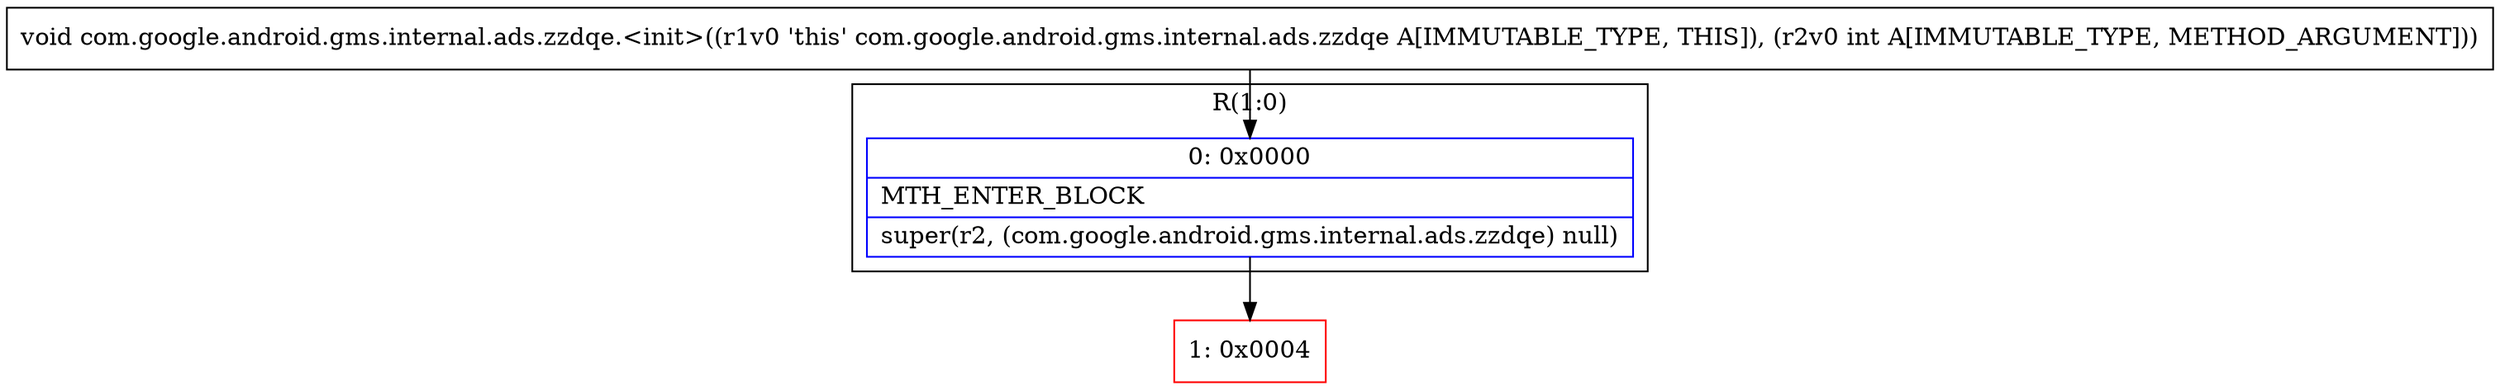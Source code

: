 digraph "CFG forcom.google.android.gms.internal.ads.zzdqe.\<init\>(I)V" {
subgraph cluster_Region_1362032535 {
label = "R(1:0)";
node [shape=record,color=blue];
Node_0 [shape=record,label="{0\:\ 0x0000|MTH_ENTER_BLOCK\l|super(r2, (com.google.android.gms.internal.ads.zzdqe) null)\l}"];
}
Node_1 [shape=record,color=red,label="{1\:\ 0x0004}"];
MethodNode[shape=record,label="{void com.google.android.gms.internal.ads.zzdqe.\<init\>((r1v0 'this' com.google.android.gms.internal.ads.zzdqe A[IMMUTABLE_TYPE, THIS]), (r2v0 int A[IMMUTABLE_TYPE, METHOD_ARGUMENT])) }"];
MethodNode -> Node_0;
Node_0 -> Node_1;
}


